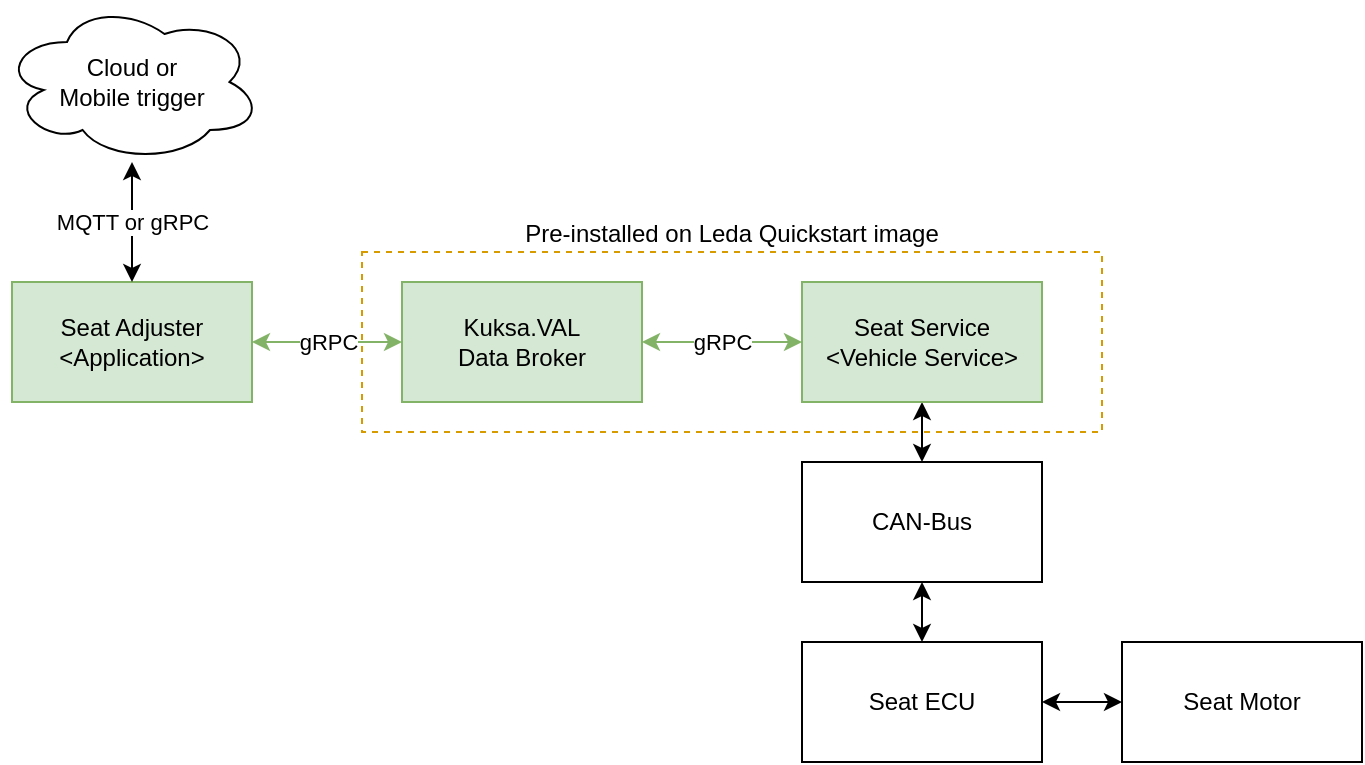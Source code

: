 <mxfile>
    <diagram id="n-y3Garob8GmoL7d-FYO" name="Page-1">
        <mxGraphModel dx="1089" dy="516" grid="1" gridSize="10" guides="1" tooltips="1" connect="1" arrows="1" fold="1" page="1" pageScale="1" pageWidth="850" pageHeight="1100" math="0" shadow="0">
            <root>
                <mxCell id="0"/>
                <mxCell id="1" parent="0"/>
                <mxCell id="10" value="gRPC" style="edgeStyle=none;html=1;fillColor=#d5e8d4;strokeColor=#82b366;startArrow=classic;startFill=1;" parent="1" source="2" target="6" edge="1">
                    <mxGeometry relative="1" as="geometry"/>
                </mxCell>
                <mxCell id="2" value="Seat Adjuster&lt;br&gt;&amp;lt;Application&amp;gt;" style="rounded=0;whiteSpace=wrap;html=1;fillColor=#d5e8d4;strokeColor=#82b366;" parent="1" vertex="1">
                    <mxGeometry x="55" y="170" width="120" height="60" as="geometry"/>
                </mxCell>
                <mxCell id="12" style="edgeStyle=none;html=1;startArrow=classic;startFill=1;" parent="1" source="3" target="4" edge="1">
                    <mxGeometry relative="1" as="geometry"/>
                </mxCell>
                <mxCell id="3" value="Seat Service&lt;br&gt;&amp;lt;Vehicle Service&amp;gt;" style="rounded=0;whiteSpace=wrap;html=1;fillColor=#d5e8d4;strokeColor=#82b366;" parent="1" vertex="1">
                    <mxGeometry x="450" y="170" width="120" height="60" as="geometry"/>
                </mxCell>
                <mxCell id="13" style="edgeStyle=none;html=1;startArrow=classic;startFill=1;" parent="1" source="4" target="5" edge="1">
                    <mxGeometry relative="1" as="geometry"/>
                </mxCell>
                <mxCell id="4" value="CAN-Bus" style="rounded=0;whiteSpace=wrap;html=1;" parent="1" vertex="1">
                    <mxGeometry x="450" y="260" width="120" height="60" as="geometry"/>
                </mxCell>
                <mxCell id="15" style="edgeStyle=none;html=1;startArrow=classic;startFill=1;" parent="1" source="5" target="14" edge="1">
                    <mxGeometry relative="1" as="geometry"/>
                </mxCell>
                <mxCell id="5" value="Seat ECU" style="rounded=0;whiteSpace=wrap;html=1;" parent="1" vertex="1">
                    <mxGeometry x="450" y="350" width="120" height="60" as="geometry"/>
                </mxCell>
                <mxCell id="11" value="gRPC" style="edgeStyle=none;html=1;fillColor=#d5e8d4;strokeColor=#82b366;startArrow=classic;startFill=1;" parent="1" source="6" target="3" edge="1">
                    <mxGeometry relative="1" as="geometry"/>
                </mxCell>
                <mxCell id="6" value="Kuksa.VAL&lt;br&gt;Data Broker" style="rounded=0;whiteSpace=wrap;html=1;fillColor=#d5e8d4;strokeColor=#82b366;" parent="1" vertex="1">
                    <mxGeometry x="250" y="170" width="120" height="60" as="geometry"/>
                </mxCell>
                <mxCell id="9" value="MQTT or gRPC" style="edgeStyle=none;html=1;startArrow=classic;startFill=1;" parent="1" source="8" target="2" edge="1">
                    <mxGeometry relative="1" as="geometry"/>
                </mxCell>
                <mxCell id="8" value="Cloud or&lt;br&gt;Mobile trigger" style="ellipse;shape=cloud;whiteSpace=wrap;html=1;" parent="1" vertex="1">
                    <mxGeometry x="50" y="30" width="130" height="80" as="geometry"/>
                </mxCell>
                <mxCell id="14" value="Seat Motor" style="rounded=0;whiteSpace=wrap;html=1;" parent="1" vertex="1">
                    <mxGeometry x="610" y="350" width="120" height="60" as="geometry"/>
                </mxCell>
                <mxCell id="16" value="Pre-installed on Leda Quickstart image" style="rounded=0;whiteSpace=wrap;html=1;fillColor=none;strokeColor=#d79b00;dashed=1;labelPosition=center;verticalLabelPosition=top;align=center;verticalAlign=bottom;" parent="1" vertex="1">
                    <mxGeometry x="230" y="155" width="370" height="90" as="geometry"/>
                </mxCell>
            </root>
        </mxGraphModel>
    </diagram>
</mxfile>
